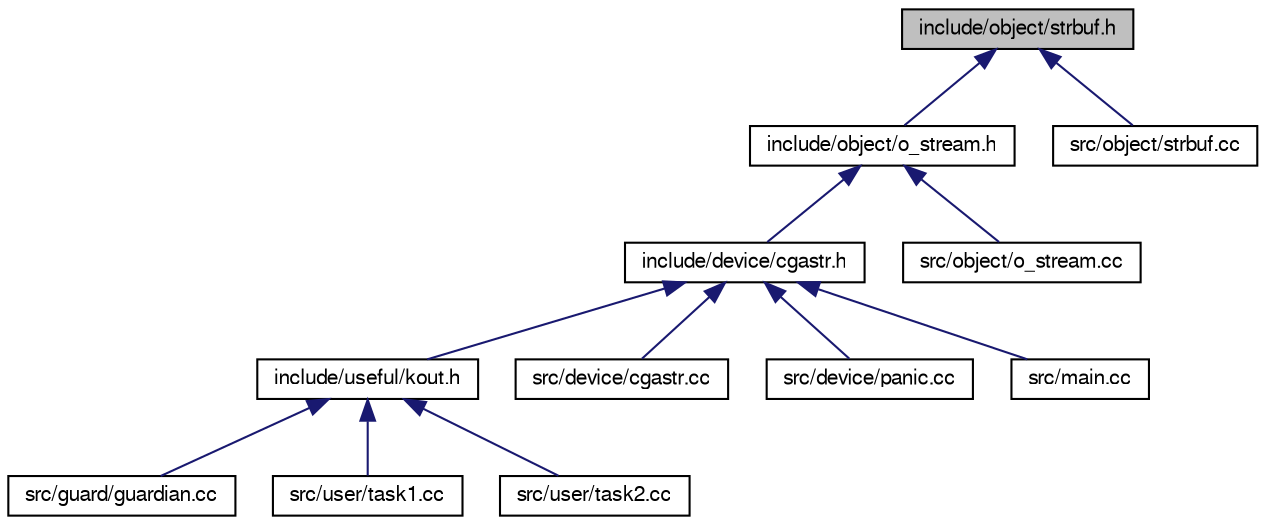 digraph "include/object/strbuf.h"
{
  bgcolor="transparent";
  edge [fontname="FreeSans",fontsize="10",labelfontname="FreeSans",labelfontsize="10"];
  node [fontname="FreeSans",fontsize="10",shape=record];
  Node1 [label="include/object/strbuf.h",height=0.2,width=0.4,color="black", fillcolor="grey75", style="filled" fontcolor="black"];
  Node1 -> Node2 [dir="back",color="midnightblue",fontsize="10",style="solid",fontname="FreeSans"];
  Node2 [label="include/object/o_stream.h",height=0.2,width=0.4,color="black",URL="$o__stream_8h.html"];
  Node2 -> Node3 [dir="back",color="midnightblue",fontsize="10",style="solid",fontname="FreeSans"];
  Node3 [label="include/device/cgastr.h",height=0.2,width=0.4,color="black",URL="$cgastr_8h.html"];
  Node3 -> Node4 [dir="back",color="midnightblue",fontsize="10",style="solid",fontname="FreeSans"];
  Node4 [label="include/useful/kout.h",height=0.2,width=0.4,color="black",URL="$kout_8h.html",tooltip="alles notwendige zum nutzen der in main.cc deklarierten globalen Variable kout"];
  Node4 -> Node5 [dir="back",color="midnightblue",fontsize="10",style="solid",fontname="FreeSans"];
  Node5 [label="src/guard/guardian.cc",height=0.2,width=0.4,color="black",URL="$guardian_8cc.html",tooltip="Interrupt-Behandlungsfunktionen."];
  Node4 -> Node6 [dir="back",color="midnightblue",fontsize="10",style="solid",fontname="FreeSans"];
  Node6 [label="src/user/task1.cc",height=0.2,width=0.4,color="black",URL="$task1_8cc.html"];
  Node4 -> Node7 [dir="back",color="midnightblue",fontsize="10",style="solid",fontname="FreeSans"];
  Node7 [label="src/user/task2.cc",height=0.2,width=0.4,color="black",URL="$task2_8cc.html"];
  Node3 -> Node8 [dir="back",color="midnightblue",fontsize="10",style="solid",fontname="FreeSans"];
  Node8 [label="src/device/cgastr.cc",height=0.2,width=0.4,color="black",URL="$cgastr_8cc.html",tooltip="CGA_Stream ist hier implementiert"];
  Node3 -> Node9 [dir="back",color="midnightblue",fontsize="10",style="solid",fontname="FreeSans"];
  Node9 [label="src/device/panic.cc",height=0.2,width=0.4,color="black",URL="$panic_8cc.html"];
  Node3 -> Node10 [dir="back",color="midnightblue",fontsize="10",style="solid",fontname="FreeSans"];
  Node10 [label="src/main.cc",height=0.2,width=0.4,color="black",URL="$main_8cc.html",tooltip="Grunddatei von OOStuBS."];
  Node2 -> Node11 [dir="back",color="midnightblue",fontsize="10",style="solid",fontname="FreeSans"];
  Node11 [label="src/object/o_stream.cc",height=0.2,width=0.4,color="black",URL="$o__stream_8cc.html"];
  Node1 -> Node12 [dir="back",color="midnightblue",fontsize="10",style="solid",fontname="FreeSans"];
  Node12 [label="src/object/strbuf.cc",height=0.2,width=0.4,color="black",URL="$strbuf_8cc.html"];
}
